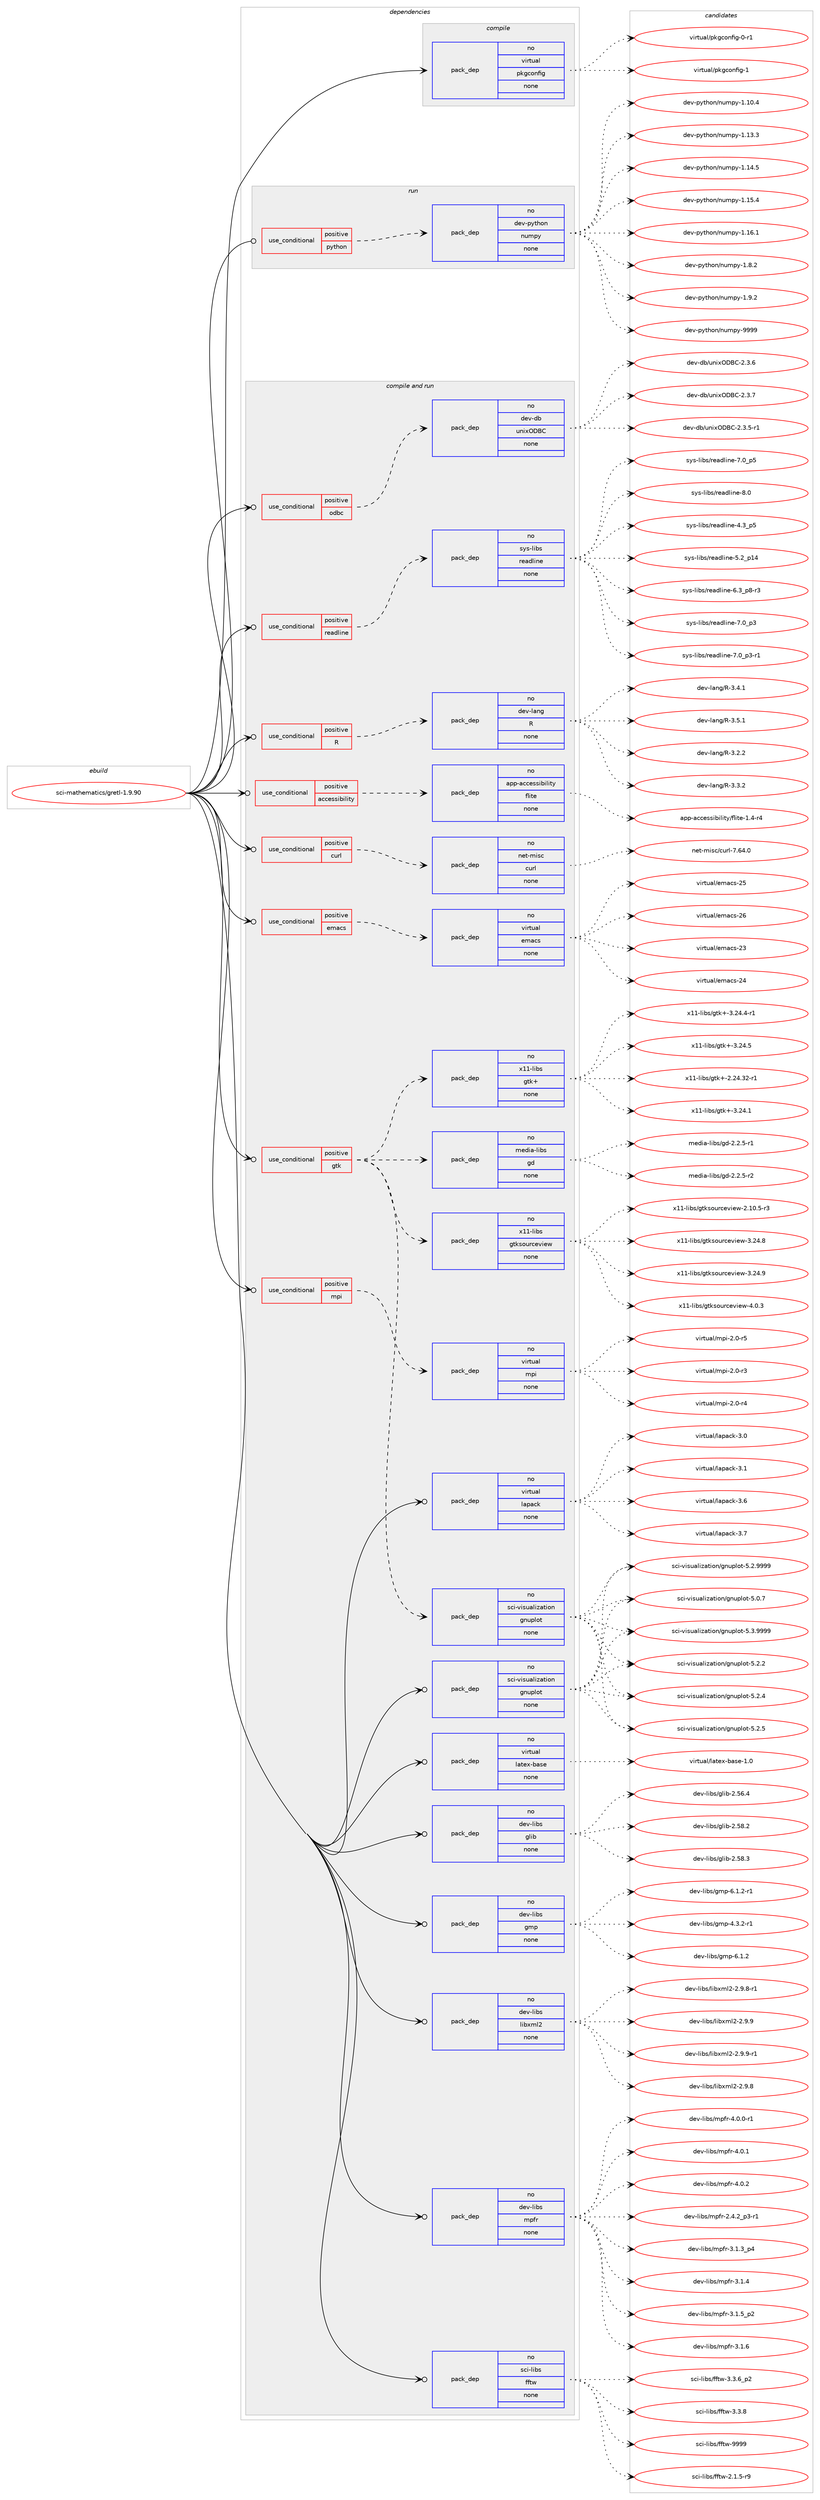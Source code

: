 digraph prolog {

# *************
# Graph options
# *************

newrank=true;
concentrate=true;
compound=true;
graph [rankdir=LR,fontname=Helvetica,fontsize=10,ranksep=1.5];#, ranksep=2.5, nodesep=0.2];
edge  [arrowhead=vee];
node  [fontname=Helvetica,fontsize=10];

# **********
# The ebuild
# **********

subgraph cluster_leftcol {
color=gray;
rank=same;
label=<<i>ebuild</i>>;
id [label="sci-mathematics/gretl-1.9.90", color=red, width=4, href="../sci-mathematics/gretl-1.9.90.svg"];
}

# ****************
# The dependencies
# ****************

subgraph cluster_midcol {
color=gray;
label=<<i>dependencies</i>>;
subgraph cluster_compile {
fillcolor="#eeeeee";
style=filled;
label=<<i>compile</i>>;
subgraph pack1215934 {
dependency1698308 [label=<<TABLE BORDER="0" CELLBORDER="1" CELLSPACING="0" CELLPADDING="4" WIDTH="220"><TR><TD ROWSPAN="6" CELLPADDING="30">pack_dep</TD></TR><TR><TD WIDTH="110">no</TD></TR><TR><TD>virtual</TD></TR><TR><TD>pkgconfig</TD></TR><TR><TD>none</TD></TR><TR><TD></TD></TR></TABLE>>, shape=none, color=blue];
}
id:e -> dependency1698308:w [weight=20,style="solid",arrowhead="vee"];
}
subgraph cluster_compileandrun {
fillcolor="#eeeeee";
style=filled;
label=<<i>compile and run</i>>;
subgraph cond454534 {
dependency1698309 [label=<<TABLE BORDER="0" CELLBORDER="1" CELLSPACING="0" CELLPADDING="4"><TR><TD ROWSPAN="3" CELLPADDING="10">use_conditional</TD></TR><TR><TD>positive</TD></TR><TR><TD>R</TD></TR></TABLE>>, shape=none, color=red];
subgraph pack1215935 {
dependency1698310 [label=<<TABLE BORDER="0" CELLBORDER="1" CELLSPACING="0" CELLPADDING="4" WIDTH="220"><TR><TD ROWSPAN="6" CELLPADDING="30">pack_dep</TD></TR><TR><TD WIDTH="110">no</TD></TR><TR><TD>dev-lang</TD></TR><TR><TD>R</TD></TR><TR><TD>none</TD></TR><TR><TD></TD></TR></TABLE>>, shape=none, color=blue];
}
dependency1698309:e -> dependency1698310:w [weight=20,style="dashed",arrowhead="vee"];
}
id:e -> dependency1698309:w [weight=20,style="solid",arrowhead="odotvee"];
subgraph cond454535 {
dependency1698311 [label=<<TABLE BORDER="0" CELLBORDER="1" CELLSPACING="0" CELLPADDING="4"><TR><TD ROWSPAN="3" CELLPADDING="10">use_conditional</TD></TR><TR><TD>positive</TD></TR><TR><TD>accessibility</TD></TR></TABLE>>, shape=none, color=red];
subgraph pack1215936 {
dependency1698312 [label=<<TABLE BORDER="0" CELLBORDER="1" CELLSPACING="0" CELLPADDING="4" WIDTH="220"><TR><TD ROWSPAN="6" CELLPADDING="30">pack_dep</TD></TR><TR><TD WIDTH="110">no</TD></TR><TR><TD>app-accessibility</TD></TR><TR><TD>flite</TD></TR><TR><TD>none</TD></TR><TR><TD></TD></TR></TABLE>>, shape=none, color=blue];
}
dependency1698311:e -> dependency1698312:w [weight=20,style="dashed",arrowhead="vee"];
}
id:e -> dependency1698311:w [weight=20,style="solid",arrowhead="odotvee"];
subgraph cond454536 {
dependency1698313 [label=<<TABLE BORDER="0" CELLBORDER="1" CELLSPACING="0" CELLPADDING="4"><TR><TD ROWSPAN="3" CELLPADDING="10">use_conditional</TD></TR><TR><TD>positive</TD></TR><TR><TD>curl</TD></TR></TABLE>>, shape=none, color=red];
subgraph pack1215937 {
dependency1698314 [label=<<TABLE BORDER="0" CELLBORDER="1" CELLSPACING="0" CELLPADDING="4" WIDTH="220"><TR><TD ROWSPAN="6" CELLPADDING="30">pack_dep</TD></TR><TR><TD WIDTH="110">no</TD></TR><TR><TD>net-misc</TD></TR><TR><TD>curl</TD></TR><TR><TD>none</TD></TR><TR><TD></TD></TR></TABLE>>, shape=none, color=blue];
}
dependency1698313:e -> dependency1698314:w [weight=20,style="dashed",arrowhead="vee"];
}
id:e -> dependency1698313:w [weight=20,style="solid",arrowhead="odotvee"];
subgraph cond454537 {
dependency1698315 [label=<<TABLE BORDER="0" CELLBORDER="1" CELLSPACING="0" CELLPADDING="4"><TR><TD ROWSPAN="3" CELLPADDING="10">use_conditional</TD></TR><TR><TD>positive</TD></TR><TR><TD>emacs</TD></TR></TABLE>>, shape=none, color=red];
subgraph pack1215938 {
dependency1698316 [label=<<TABLE BORDER="0" CELLBORDER="1" CELLSPACING="0" CELLPADDING="4" WIDTH="220"><TR><TD ROWSPAN="6" CELLPADDING="30">pack_dep</TD></TR><TR><TD WIDTH="110">no</TD></TR><TR><TD>virtual</TD></TR><TR><TD>emacs</TD></TR><TR><TD>none</TD></TR><TR><TD></TD></TR></TABLE>>, shape=none, color=blue];
}
dependency1698315:e -> dependency1698316:w [weight=20,style="dashed",arrowhead="vee"];
}
id:e -> dependency1698315:w [weight=20,style="solid",arrowhead="odotvee"];
subgraph cond454538 {
dependency1698317 [label=<<TABLE BORDER="0" CELLBORDER="1" CELLSPACING="0" CELLPADDING="4"><TR><TD ROWSPAN="3" CELLPADDING="10">use_conditional</TD></TR><TR><TD>positive</TD></TR><TR><TD>gtk</TD></TR></TABLE>>, shape=none, color=red];
subgraph pack1215939 {
dependency1698318 [label=<<TABLE BORDER="0" CELLBORDER="1" CELLSPACING="0" CELLPADDING="4" WIDTH="220"><TR><TD ROWSPAN="6" CELLPADDING="30">pack_dep</TD></TR><TR><TD WIDTH="110">no</TD></TR><TR><TD>media-libs</TD></TR><TR><TD>gd</TD></TR><TR><TD>none</TD></TR><TR><TD></TD></TR></TABLE>>, shape=none, color=blue];
}
dependency1698317:e -> dependency1698318:w [weight=20,style="dashed",arrowhead="vee"];
subgraph pack1215940 {
dependency1698319 [label=<<TABLE BORDER="0" CELLBORDER="1" CELLSPACING="0" CELLPADDING="4" WIDTH="220"><TR><TD ROWSPAN="6" CELLPADDING="30">pack_dep</TD></TR><TR><TD WIDTH="110">no</TD></TR><TR><TD>sci-visualization</TD></TR><TR><TD>gnuplot</TD></TR><TR><TD>none</TD></TR><TR><TD></TD></TR></TABLE>>, shape=none, color=blue];
}
dependency1698317:e -> dependency1698319:w [weight=20,style="dashed",arrowhead="vee"];
subgraph pack1215941 {
dependency1698320 [label=<<TABLE BORDER="0" CELLBORDER="1" CELLSPACING="0" CELLPADDING="4" WIDTH="220"><TR><TD ROWSPAN="6" CELLPADDING="30">pack_dep</TD></TR><TR><TD WIDTH="110">no</TD></TR><TR><TD>x11-libs</TD></TR><TR><TD>gtk+</TD></TR><TR><TD>none</TD></TR><TR><TD></TD></TR></TABLE>>, shape=none, color=blue];
}
dependency1698317:e -> dependency1698320:w [weight=20,style="dashed",arrowhead="vee"];
subgraph pack1215942 {
dependency1698321 [label=<<TABLE BORDER="0" CELLBORDER="1" CELLSPACING="0" CELLPADDING="4" WIDTH="220"><TR><TD ROWSPAN="6" CELLPADDING="30">pack_dep</TD></TR><TR><TD WIDTH="110">no</TD></TR><TR><TD>x11-libs</TD></TR><TR><TD>gtksourceview</TD></TR><TR><TD>none</TD></TR><TR><TD></TD></TR></TABLE>>, shape=none, color=blue];
}
dependency1698317:e -> dependency1698321:w [weight=20,style="dashed",arrowhead="vee"];
}
id:e -> dependency1698317:w [weight=20,style="solid",arrowhead="odotvee"];
subgraph cond454539 {
dependency1698322 [label=<<TABLE BORDER="0" CELLBORDER="1" CELLSPACING="0" CELLPADDING="4"><TR><TD ROWSPAN="3" CELLPADDING="10">use_conditional</TD></TR><TR><TD>positive</TD></TR><TR><TD>mpi</TD></TR></TABLE>>, shape=none, color=red];
subgraph pack1215943 {
dependency1698323 [label=<<TABLE BORDER="0" CELLBORDER="1" CELLSPACING="0" CELLPADDING="4" WIDTH="220"><TR><TD ROWSPAN="6" CELLPADDING="30">pack_dep</TD></TR><TR><TD WIDTH="110">no</TD></TR><TR><TD>virtual</TD></TR><TR><TD>mpi</TD></TR><TR><TD>none</TD></TR><TR><TD></TD></TR></TABLE>>, shape=none, color=blue];
}
dependency1698322:e -> dependency1698323:w [weight=20,style="dashed",arrowhead="vee"];
}
id:e -> dependency1698322:w [weight=20,style="solid",arrowhead="odotvee"];
subgraph cond454540 {
dependency1698324 [label=<<TABLE BORDER="0" CELLBORDER="1" CELLSPACING="0" CELLPADDING="4"><TR><TD ROWSPAN="3" CELLPADDING="10">use_conditional</TD></TR><TR><TD>positive</TD></TR><TR><TD>odbc</TD></TR></TABLE>>, shape=none, color=red];
subgraph pack1215944 {
dependency1698325 [label=<<TABLE BORDER="0" CELLBORDER="1" CELLSPACING="0" CELLPADDING="4" WIDTH="220"><TR><TD ROWSPAN="6" CELLPADDING="30">pack_dep</TD></TR><TR><TD WIDTH="110">no</TD></TR><TR><TD>dev-db</TD></TR><TR><TD>unixODBC</TD></TR><TR><TD>none</TD></TR><TR><TD></TD></TR></TABLE>>, shape=none, color=blue];
}
dependency1698324:e -> dependency1698325:w [weight=20,style="dashed",arrowhead="vee"];
}
id:e -> dependency1698324:w [weight=20,style="solid",arrowhead="odotvee"];
subgraph cond454541 {
dependency1698326 [label=<<TABLE BORDER="0" CELLBORDER="1" CELLSPACING="0" CELLPADDING="4"><TR><TD ROWSPAN="3" CELLPADDING="10">use_conditional</TD></TR><TR><TD>positive</TD></TR><TR><TD>readline</TD></TR></TABLE>>, shape=none, color=red];
subgraph pack1215945 {
dependency1698327 [label=<<TABLE BORDER="0" CELLBORDER="1" CELLSPACING="0" CELLPADDING="4" WIDTH="220"><TR><TD ROWSPAN="6" CELLPADDING="30">pack_dep</TD></TR><TR><TD WIDTH="110">no</TD></TR><TR><TD>sys-libs</TD></TR><TR><TD>readline</TD></TR><TR><TD>none</TD></TR><TR><TD></TD></TR></TABLE>>, shape=none, color=blue];
}
dependency1698326:e -> dependency1698327:w [weight=20,style="dashed",arrowhead="vee"];
}
id:e -> dependency1698326:w [weight=20,style="solid",arrowhead="odotvee"];
subgraph pack1215946 {
dependency1698328 [label=<<TABLE BORDER="0" CELLBORDER="1" CELLSPACING="0" CELLPADDING="4" WIDTH="220"><TR><TD ROWSPAN="6" CELLPADDING="30">pack_dep</TD></TR><TR><TD WIDTH="110">no</TD></TR><TR><TD>dev-libs</TD></TR><TR><TD>glib</TD></TR><TR><TD>none</TD></TR><TR><TD></TD></TR></TABLE>>, shape=none, color=blue];
}
id:e -> dependency1698328:w [weight=20,style="solid",arrowhead="odotvee"];
subgraph pack1215947 {
dependency1698329 [label=<<TABLE BORDER="0" CELLBORDER="1" CELLSPACING="0" CELLPADDING="4" WIDTH="220"><TR><TD ROWSPAN="6" CELLPADDING="30">pack_dep</TD></TR><TR><TD WIDTH="110">no</TD></TR><TR><TD>dev-libs</TD></TR><TR><TD>gmp</TD></TR><TR><TD>none</TD></TR><TR><TD></TD></TR></TABLE>>, shape=none, color=blue];
}
id:e -> dependency1698329:w [weight=20,style="solid",arrowhead="odotvee"];
subgraph pack1215948 {
dependency1698330 [label=<<TABLE BORDER="0" CELLBORDER="1" CELLSPACING="0" CELLPADDING="4" WIDTH="220"><TR><TD ROWSPAN="6" CELLPADDING="30">pack_dep</TD></TR><TR><TD WIDTH="110">no</TD></TR><TR><TD>dev-libs</TD></TR><TR><TD>libxml2</TD></TR><TR><TD>none</TD></TR><TR><TD></TD></TR></TABLE>>, shape=none, color=blue];
}
id:e -> dependency1698330:w [weight=20,style="solid",arrowhead="odotvee"];
subgraph pack1215949 {
dependency1698331 [label=<<TABLE BORDER="0" CELLBORDER="1" CELLSPACING="0" CELLPADDING="4" WIDTH="220"><TR><TD ROWSPAN="6" CELLPADDING="30">pack_dep</TD></TR><TR><TD WIDTH="110">no</TD></TR><TR><TD>dev-libs</TD></TR><TR><TD>mpfr</TD></TR><TR><TD>none</TD></TR><TR><TD></TD></TR></TABLE>>, shape=none, color=blue];
}
id:e -> dependency1698331:w [weight=20,style="solid",arrowhead="odotvee"];
subgraph pack1215950 {
dependency1698332 [label=<<TABLE BORDER="0" CELLBORDER="1" CELLSPACING="0" CELLPADDING="4" WIDTH="220"><TR><TD ROWSPAN="6" CELLPADDING="30">pack_dep</TD></TR><TR><TD WIDTH="110">no</TD></TR><TR><TD>sci-libs</TD></TR><TR><TD>fftw</TD></TR><TR><TD>none</TD></TR><TR><TD></TD></TR></TABLE>>, shape=none, color=blue];
}
id:e -> dependency1698332:w [weight=20,style="solid",arrowhead="odotvee"];
subgraph pack1215951 {
dependency1698333 [label=<<TABLE BORDER="0" CELLBORDER="1" CELLSPACING="0" CELLPADDING="4" WIDTH="220"><TR><TD ROWSPAN="6" CELLPADDING="30">pack_dep</TD></TR><TR><TD WIDTH="110">no</TD></TR><TR><TD>sci-visualization</TD></TR><TR><TD>gnuplot</TD></TR><TR><TD>none</TD></TR><TR><TD></TD></TR></TABLE>>, shape=none, color=blue];
}
id:e -> dependency1698333:w [weight=20,style="solid",arrowhead="odotvee"];
subgraph pack1215952 {
dependency1698334 [label=<<TABLE BORDER="0" CELLBORDER="1" CELLSPACING="0" CELLPADDING="4" WIDTH="220"><TR><TD ROWSPAN="6" CELLPADDING="30">pack_dep</TD></TR><TR><TD WIDTH="110">no</TD></TR><TR><TD>virtual</TD></TR><TR><TD>lapack</TD></TR><TR><TD>none</TD></TR><TR><TD></TD></TR></TABLE>>, shape=none, color=blue];
}
id:e -> dependency1698334:w [weight=20,style="solid",arrowhead="odotvee"];
subgraph pack1215953 {
dependency1698335 [label=<<TABLE BORDER="0" CELLBORDER="1" CELLSPACING="0" CELLPADDING="4" WIDTH="220"><TR><TD ROWSPAN="6" CELLPADDING="30">pack_dep</TD></TR><TR><TD WIDTH="110">no</TD></TR><TR><TD>virtual</TD></TR><TR><TD>latex-base</TD></TR><TR><TD>none</TD></TR><TR><TD></TD></TR></TABLE>>, shape=none, color=blue];
}
id:e -> dependency1698335:w [weight=20,style="solid",arrowhead="odotvee"];
}
subgraph cluster_run {
fillcolor="#eeeeee";
style=filled;
label=<<i>run</i>>;
subgraph cond454542 {
dependency1698336 [label=<<TABLE BORDER="0" CELLBORDER="1" CELLSPACING="0" CELLPADDING="4"><TR><TD ROWSPAN="3" CELLPADDING="10">use_conditional</TD></TR><TR><TD>positive</TD></TR><TR><TD>python</TD></TR></TABLE>>, shape=none, color=red];
subgraph pack1215954 {
dependency1698337 [label=<<TABLE BORDER="0" CELLBORDER="1" CELLSPACING="0" CELLPADDING="4" WIDTH="220"><TR><TD ROWSPAN="6" CELLPADDING="30">pack_dep</TD></TR><TR><TD WIDTH="110">no</TD></TR><TR><TD>dev-python</TD></TR><TR><TD>numpy</TD></TR><TR><TD>none</TD></TR><TR><TD></TD></TR></TABLE>>, shape=none, color=blue];
}
dependency1698336:e -> dependency1698337:w [weight=20,style="dashed",arrowhead="vee"];
}
id:e -> dependency1698336:w [weight=20,style="solid",arrowhead="odot"];
}
}

# **************
# The candidates
# **************

subgraph cluster_choices {
rank=same;
color=gray;
label=<<i>candidates</i>>;

subgraph choice1215934 {
color=black;
nodesep=1;
choice11810511411611797108471121071039911111010210510345484511449 [label="virtual/pkgconfig-0-r1", color=red, width=4,href="../virtual/pkgconfig-0-r1.svg"];
choice1181051141161179710847112107103991111101021051034549 [label="virtual/pkgconfig-1", color=red, width=4,href="../virtual/pkgconfig-1.svg"];
dependency1698308:e -> choice11810511411611797108471121071039911111010210510345484511449:w [style=dotted,weight="100"];
dependency1698308:e -> choice1181051141161179710847112107103991111101021051034549:w [style=dotted,weight="100"];
}
subgraph choice1215935 {
color=black;
nodesep=1;
choice10010111845108971101034782455146504650 [label="dev-lang/R-3.2.2", color=red, width=4,href="../dev-lang/R-3.2.2.svg"];
choice10010111845108971101034782455146514650 [label="dev-lang/R-3.3.2", color=red, width=4,href="../dev-lang/R-3.3.2.svg"];
choice10010111845108971101034782455146524649 [label="dev-lang/R-3.4.1", color=red, width=4,href="../dev-lang/R-3.4.1.svg"];
choice10010111845108971101034782455146534649 [label="dev-lang/R-3.5.1", color=red, width=4,href="../dev-lang/R-3.5.1.svg"];
dependency1698310:e -> choice10010111845108971101034782455146504650:w [style=dotted,weight="100"];
dependency1698310:e -> choice10010111845108971101034782455146514650:w [style=dotted,weight="100"];
dependency1698310:e -> choice10010111845108971101034782455146524649:w [style=dotted,weight="100"];
dependency1698310:e -> choice10010111845108971101034782455146534649:w [style=dotted,weight="100"];
}
subgraph choice1215936 {
color=black;
nodesep=1;
choice97112112459799991011151151059810510810511612147102108105116101454946524511452 [label="app-accessibility/flite-1.4-r4", color=red, width=4,href="../app-accessibility/flite-1.4-r4.svg"];
dependency1698312:e -> choice97112112459799991011151151059810510810511612147102108105116101454946524511452:w [style=dotted,weight="100"];
}
subgraph choice1215937 {
color=black;
nodesep=1;
choice1101011164510910511599479911711410845554654524648 [label="net-misc/curl-7.64.0", color=red, width=4,href="../net-misc/curl-7.64.0.svg"];
dependency1698314:e -> choice1101011164510910511599479911711410845554654524648:w [style=dotted,weight="100"];
}
subgraph choice1215938 {
color=black;
nodesep=1;
choice11810511411611797108471011099799115455051 [label="virtual/emacs-23", color=red, width=4,href="../virtual/emacs-23.svg"];
choice11810511411611797108471011099799115455052 [label="virtual/emacs-24", color=red, width=4,href="../virtual/emacs-24.svg"];
choice11810511411611797108471011099799115455053 [label="virtual/emacs-25", color=red, width=4,href="../virtual/emacs-25.svg"];
choice11810511411611797108471011099799115455054 [label="virtual/emacs-26", color=red, width=4,href="../virtual/emacs-26.svg"];
dependency1698316:e -> choice11810511411611797108471011099799115455051:w [style=dotted,weight="100"];
dependency1698316:e -> choice11810511411611797108471011099799115455052:w [style=dotted,weight="100"];
dependency1698316:e -> choice11810511411611797108471011099799115455053:w [style=dotted,weight="100"];
dependency1698316:e -> choice11810511411611797108471011099799115455054:w [style=dotted,weight="100"];
}
subgraph choice1215939 {
color=black;
nodesep=1;
choice109101100105974510810598115471031004550465046534511449 [label="media-libs/gd-2.2.5-r1", color=red, width=4,href="../media-libs/gd-2.2.5-r1.svg"];
choice109101100105974510810598115471031004550465046534511450 [label="media-libs/gd-2.2.5-r2", color=red, width=4,href="../media-libs/gd-2.2.5-r2.svg"];
dependency1698318:e -> choice109101100105974510810598115471031004550465046534511449:w [style=dotted,weight="100"];
dependency1698318:e -> choice109101100105974510810598115471031004550465046534511450:w [style=dotted,weight="100"];
}
subgraph choice1215940 {
color=black;
nodesep=1;
choice1159910545118105115117971081051229711610511111047103110117112108111116455346484655 [label="sci-visualization/gnuplot-5.0.7", color=red, width=4,href="../sci-visualization/gnuplot-5.0.7.svg"];
choice1159910545118105115117971081051229711610511111047103110117112108111116455346504650 [label="sci-visualization/gnuplot-5.2.2", color=red, width=4,href="../sci-visualization/gnuplot-5.2.2.svg"];
choice1159910545118105115117971081051229711610511111047103110117112108111116455346504652 [label="sci-visualization/gnuplot-5.2.4", color=red, width=4,href="../sci-visualization/gnuplot-5.2.4.svg"];
choice1159910545118105115117971081051229711610511111047103110117112108111116455346504653 [label="sci-visualization/gnuplot-5.2.5", color=red, width=4,href="../sci-visualization/gnuplot-5.2.5.svg"];
choice1159910545118105115117971081051229711610511111047103110117112108111116455346504657575757 [label="sci-visualization/gnuplot-5.2.9999", color=red, width=4,href="../sci-visualization/gnuplot-5.2.9999.svg"];
choice1159910545118105115117971081051229711610511111047103110117112108111116455346514657575757 [label="sci-visualization/gnuplot-5.3.9999", color=red, width=4,href="../sci-visualization/gnuplot-5.3.9999.svg"];
dependency1698319:e -> choice1159910545118105115117971081051229711610511111047103110117112108111116455346484655:w [style=dotted,weight="100"];
dependency1698319:e -> choice1159910545118105115117971081051229711610511111047103110117112108111116455346504650:w [style=dotted,weight="100"];
dependency1698319:e -> choice1159910545118105115117971081051229711610511111047103110117112108111116455346504652:w [style=dotted,weight="100"];
dependency1698319:e -> choice1159910545118105115117971081051229711610511111047103110117112108111116455346504653:w [style=dotted,weight="100"];
dependency1698319:e -> choice1159910545118105115117971081051229711610511111047103110117112108111116455346504657575757:w [style=dotted,weight="100"];
dependency1698319:e -> choice1159910545118105115117971081051229711610511111047103110117112108111116455346514657575757:w [style=dotted,weight="100"];
}
subgraph choice1215941 {
color=black;
nodesep=1;
choice12049494510810598115471031161074345504650524651504511449 [label="x11-libs/gtk+-2.24.32-r1", color=red, width=4,href="../x11-libs/gtk+-2.24.32-r1.svg"];
choice12049494510810598115471031161074345514650524649 [label="x11-libs/gtk+-3.24.1", color=red, width=4,href="../x11-libs/gtk+-3.24.1.svg"];
choice120494945108105981154710311610743455146505246524511449 [label="x11-libs/gtk+-3.24.4-r1", color=red, width=4,href="../x11-libs/gtk+-3.24.4-r1.svg"];
choice12049494510810598115471031161074345514650524653 [label="x11-libs/gtk+-3.24.5", color=red, width=4,href="../x11-libs/gtk+-3.24.5.svg"];
dependency1698320:e -> choice12049494510810598115471031161074345504650524651504511449:w [style=dotted,weight="100"];
dependency1698320:e -> choice12049494510810598115471031161074345514650524649:w [style=dotted,weight="100"];
dependency1698320:e -> choice120494945108105981154710311610743455146505246524511449:w [style=dotted,weight="100"];
dependency1698320:e -> choice12049494510810598115471031161074345514650524653:w [style=dotted,weight="100"];
}
subgraph choice1215942 {
color=black;
nodesep=1;
choice120494945108105981154710311610711511111711499101118105101119455046494846534511451 [label="x11-libs/gtksourceview-2.10.5-r3", color=red, width=4,href="../x11-libs/gtksourceview-2.10.5-r3.svg"];
choice12049494510810598115471031161071151111171149910111810510111945514650524656 [label="x11-libs/gtksourceview-3.24.8", color=red, width=4,href="../x11-libs/gtksourceview-3.24.8.svg"];
choice12049494510810598115471031161071151111171149910111810510111945514650524657 [label="x11-libs/gtksourceview-3.24.9", color=red, width=4,href="../x11-libs/gtksourceview-3.24.9.svg"];
choice120494945108105981154710311610711511111711499101118105101119455246484651 [label="x11-libs/gtksourceview-4.0.3", color=red, width=4,href="../x11-libs/gtksourceview-4.0.3.svg"];
dependency1698321:e -> choice120494945108105981154710311610711511111711499101118105101119455046494846534511451:w [style=dotted,weight="100"];
dependency1698321:e -> choice12049494510810598115471031161071151111171149910111810510111945514650524656:w [style=dotted,weight="100"];
dependency1698321:e -> choice12049494510810598115471031161071151111171149910111810510111945514650524657:w [style=dotted,weight="100"];
dependency1698321:e -> choice120494945108105981154710311610711511111711499101118105101119455246484651:w [style=dotted,weight="100"];
}
subgraph choice1215943 {
color=black;
nodesep=1;
choice1181051141161179710847109112105455046484511451 [label="virtual/mpi-2.0-r3", color=red, width=4,href="../virtual/mpi-2.0-r3.svg"];
choice1181051141161179710847109112105455046484511452 [label="virtual/mpi-2.0-r4", color=red, width=4,href="../virtual/mpi-2.0-r4.svg"];
choice1181051141161179710847109112105455046484511453 [label="virtual/mpi-2.0-r5", color=red, width=4,href="../virtual/mpi-2.0-r5.svg"];
dependency1698323:e -> choice1181051141161179710847109112105455046484511451:w [style=dotted,weight="100"];
dependency1698323:e -> choice1181051141161179710847109112105455046484511452:w [style=dotted,weight="100"];
dependency1698323:e -> choice1181051141161179710847109112105455046484511453:w [style=dotted,weight="100"];
}
subgraph choice1215944 {
color=black;
nodesep=1;
choice100101118451009847117110105120796866674550465146534511449 [label="dev-db/unixODBC-2.3.5-r1", color=red, width=4,href="../dev-db/unixODBC-2.3.5-r1.svg"];
choice10010111845100984711711010512079686667455046514654 [label="dev-db/unixODBC-2.3.6", color=red, width=4,href="../dev-db/unixODBC-2.3.6.svg"];
choice10010111845100984711711010512079686667455046514655 [label="dev-db/unixODBC-2.3.7", color=red, width=4,href="../dev-db/unixODBC-2.3.7.svg"];
dependency1698325:e -> choice100101118451009847117110105120796866674550465146534511449:w [style=dotted,weight="100"];
dependency1698325:e -> choice10010111845100984711711010512079686667455046514654:w [style=dotted,weight="100"];
dependency1698325:e -> choice10010111845100984711711010512079686667455046514655:w [style=dotted,weight="100"];
}
subgraph choice1215945 {
color=black;
nodesep=1;
choice11512111545108105981154711410197100108105110101455246519511253 [label="sys-libs/readline-4.3_p5", color=red, width=4,href="../sys-libs/readline-4.3_p5.svg"];
choice1151211154510810598115471141019710010810511010145534650951124952 [label="sys-libs/readline-5.2_p14", color=red, width=4,href="../sys-libs/readline-5.2_p14.svg"];
choice115121115451081059811547114101971001081051101014554465195112564511451 [label="sys-libs/readline-6.3_p8-r3", color=red, width=4,href="../sys-libs/readline-6.3_p8-r3.svg"];
choice11512111545108105981154711410197100108105110101455546489511251 [label="sys-libs/readline-7.0_p3", color=red, width=4,href="../sys-libs/readline-7.0_p3.svg"];
choice115121115451081059811547114101971001081051101014555464895112514511449 [label="sys-libs/readline-7.0_p3-r1", color=red, width=4,href="../sys-libs/readline-7.0_p3-r1.svg"];
choice11512111545108105981154711410197100108105110101455546489511253 [label="sys-libs/readline-7.0_p5", color=red, width=4,href="../sys-libs/readline-7.0_p5.svg"];
choice1151211154510810598115471141019710010810511010145564648 [label="sys-libs/readline-8.0", color=red, width=4,href="../sys-libs/readline-8.0.svg"];
dependency1698327:e -> choice11512111545108105981154711410197100108105110101455246519511253:w [style=dotted,weight="100"];
dependency1698327:e -> choice1151211154510810598115471141019710010810511010145534650951124952:w [style=dotted,weight="100"];
dependency1698327:e -> choice115121115451081059811547114101971001081051101014554465195112564511451:w [style=dotted,weight="100"];
dependency1698327:e -> choice11512111545108105981154711410197100108105110101455546489511251:w [style=dotted,weight="100"];
dependency1698327:e -> choice115121115451081059811547114101971001081051101014555464895112514511449:w [style=dotted,weight="100"];
dependency1698327:e -> choice11512111545108105981154711410197100108105110101455546489511253:w [style=dotted,weight="100"];
dependency1698327:e -> choice1151211154510810598115471141019710010810511010145564648:w [style=dotted,weight="100"];
}
subgraph choice1215946 {
color=black;
nodesep=1;
choice1001011184510810598115471031081059845504653544652 [label="dev-libs/glib-2.56.4", color=red, width=4,href="../dev-libs/glib-2.56.4.svg"];
choice1001011184510810598115471031081059845504653564650 [label="dev-libs/glib-2.58.2", color=red, width=4,href="../dev-libs/glib-2.58.2.svg"];
choice1001011184510810598115471031081059845504653564651 [label="dev-libs/glib-2.58.3", color=red, width=4,href="../dev-libs/glib-2.58.3.svg"];
dependency1698328:e -> choice1001011184510810598115471031081059845504653544652:w [style=dotted,weight="100"];
dependency1698328:e -> choice1001011184510810598115471031081059845504653564650:w [style=dotted,weight="100"];
dependency1698328:e -> choice1001011184510810598115471031081059845504653564651:w [style=dotted,weight="100"];
}
subgraph choice1215947 {
color=black;
nodesep=1;
choice1001011184510810598115471031091124552465146504511449 [label="dev-libs/gmp-4.3.2-r1", color=red, width=4,href="../dev-libs/gmp-4.3.2-r1.svg"];
choice100101118451081059811547103109112455446494650 [label="dev-libs/gmp-6.1.2", color=red, width=4,href="../dev-libs/gmp-6.1.2.svg"];
choice1001011184510810598115471031091124554464946504511449 [label="dev-libs/gmp-6.1.2-r1", color=red, width=4,href="../dev-libs/gmp-6.1.2-r1.svg"];
dependency1698329:e -> choice1001011184510810598115471031091124552465146504511449:w [style=dotted,weight="100"];
dependency1698329:e -> choice100101118451081059811547103109112455446494650:w [style=dotted,weight="100"];
dependency1698329:e -> choice1001011184510810598115471031091124554464946504511449:w [style=dotted,weight="100"];
}
subgraph choice1215948 {
color=black;
nodesep=1;
choice1001011184510810598115471081059812010910850455046574656 [label="dev-libs/libxml2-2.9.8", color=red, width=4,href="../dev-libs/libxml2-2.9.8.svg"];
choice10010111845108105981154710810598120109108504550465746564511449 [label="dev-libs/libxml2-2.9.8-r1", color=red, width=4,href="../dev-libs/libxml2-2.9.8-r1.svg"];
choice1001011184510810598115471081059812010910850455046574657 [label="dev-libs/libxml2-2.9.9", color=red, width=4,href="../dev-libs/libxml2-2.9.9.svg"];
choice10010111845108105981154710810598120109108504550465746574511449 [label="dev-libs/libxml2-2.9.9-r1", color=red, width=4,href="../dev-libs/libxml2-2.9.9-r1.svg"];
dependency1698330:e -> choice1001011184510810598115471081059812010910850455046574656:w [style=dotted,weight="100"];
dependency1698330:e -> choice10010111845108105981154710810598120109108504550465746564511449:w [style=dotted,weight="100"];
dependency1698330:e -> choice1001011184510810598115471081059812010910850455046574657:w [style=dotted,weight="100"];
dependency1698330:e -> choice10010111845108105981154710810598120109108504550465746574511449:w [style=dotted,weight="100"];
}
subgraph choice1215949 {
color=black;
nodesep=1;
choice10010111845108105981154710911210211445504652465095112514511449 [label="dev-libs/mpfr-2.4.2_p3-r1", color=red, width=4,href="../dev-libs/mpfr-2.4.2_p3-r1.svg"];
choice1001011184510810598115471091121021144551464946519511252 [label="dev-libs/mpfr-3.1.3_p4", color=red, width=4,href="../dev-libs/mpfr-3.1.3_p4.svg"];
choice100101118451081059811547109112102114455146494652 [label="dev-libs/mpfr-3.1.4", color=red, width=4,href="../dev-libs/mpfr-3.1.4.svg"];
choice1001011184510810598115471091121021144551464946539511250 [label="dev-libs/mpfr-3.1.5_p2", color=red, width=4,href="../dev-libs/mpfr-3.1.5_p2.svg"];
choice100101118451081059811547109112102114455146494654 [label="dev-libs/mpfr-3.1.6", color=red, width=4,href="../dev-libs/mpfr-3.1.6.svg"];
choice1001011184510810598115471091121021144552464846484511449 [label="dev-libs/mpfr-4.0.0-r1", color=red, width=4,href="../dev-libs/mpfr-4.0.0-r1.svg"];
choice100101118451081059811547109112102114455246484649 [label="dev-libs/mpfr-4.0.1", color=red, width=4,href="../dev-libs/mpfr-4.0.1.svg"];
choice100101118451081059811547109112102114455246484650 [label="dev-libs/mpfr-4.0.2", color=red, width=4,href="../dev-libs/mpfr-4.0.2.svg"];
dependency1698331:e -> choice10010111845108105981154710911210211445504652465095112514511449:w [style=dotted,weight="100"];
dependency1698331:e -> choice1001011184510810598115471091121021144551464946519511252:w [style=dotted,weight="100"];
dependency1698331:e -> choice100101118451081059811547109112102114455146494652:w [style=dotted,weight="100"];
dependency1698331:e -> choice1001011184510810598115471091121021144551464946539511250:w [style=dotted,weight="100"];
dependency1698331:e -> choice100101118451081059811547109112102114455146494654:w [style=dotted,weight="100"];
dependency1698331:e -> choice1001011184510810598115471091121021144552464846484511449:w [style=dotted,weight="100"];
dependency1698331:e -> choice100101118451081059811547109112102114455246484649:w [style=dotted,weight="100"];
dependency1698331:e -> choice100101118451081059811547109112102114455246484650:w [style=dotted,weight="100"];
}
subgraph choice1215950 {
color=black;
nodesep=1;
choice115991054510810598115471021021161194550464946534511457 [label="sci-libs/fftw-2.1.5-r9", color=red, width=4,href="../sci-libs/fftw-2.1.5-r9.svg"];
choice115991054510810598115471021021161194551465146549511250 [label="sci-libs/fftw-3.3.6_p2", color=red, width=4,href="../sci-libs/fftw-3.3.6_p2.svg"];
choice11599105451081059811547102102116119455146514656 [label="sci-libs/fftw-3.3.8", color=red, width=4,href="../sci-libs/fftw-3.3.8.svg"];
choice115991054510810598115471021021161194557575757 [label="sci-libs/fftw-9999", color=red, width=4,href="../sci-libs/fftw-9999.svg"];
dependency1698332:e -> choice115991054510810598115471021021161194550464946534511457:w [style=dotted,weight="100"];
dependency1698332:e -> choice115991054510810598115471021021161194551465146549511250:w [style=dotted,weight="100"];
dependency1698332:e -> choice11599105451081059811547102102116119455146514656:w [style=dotted,weight="100"];
dependency1698332:e -> choice115991054510810598115471021021161194557575757:w [style=dotted,weight="100"];
}
subgraph choice1215951 {
color=black;
nodesep=1;
choice1159910545118105115117971081051229711610511111047103110117112108111116455346484655 [label="sci-visualization/gnuplot-5.0.7", color=red, width=4,href="../sci-visualization/gnuplot-5.0.7.svg"];
choice1159910545118105115117971081051229711610511111047103110117112108111116455346504650 [label="sci-visualization/gnuplot-5.2.2", color=red, width=4,href="../sci-visualization/gnuplot-5.2.2.svg"];
choice1159910545118105115117971081051229711610511111047103110117112108111116455346504652 [label="sci-visualization/gnuplot-5.2.4", color=red, width=4,href="../sci-visualization/gnuplot-5.2.4.svg"];
choice1159910545118105115117971081051229711610511111047103110117112108111116455346504653 [label="sci-visualization/gnuplot-5.2.5", color=red, width=4,href="../sci-visualization/gnuplot-5.2.5.svg"];
choice1159910545118105115117971081051229711610511111047103110117112108111116455346504657575757 [label="sci-visualization/gnuplot-5.2.9999", color=red, width=4,href="../sci-visualization/gnuplot-5.2.9999.svg"];
choice1159910545118105115117971081051229711610511111047103110117112108111116455346514657575757 [label="sci-visualization/gnuplot-5.3.9999", color=red, width=4,href="../sci-visualization/gnuplot-5.3.9999.svg"];
dependency1698333:e -> choice1159910545118105115117971081051229711610511111047103110117112108111116455346484655:w [style=dotted,weight="100"];
dependency1698333:e -> choice1159910545118105115117971081051229711610511111047103110117112108111116455346504650:w [style=dotted,weight="100"];
dependency1698333:e -> choice1159910545118105115117971081051229711610511111047103110117112108111116455346504652:w [style=dotted,weight="100"];
dependency1698333:e -> choice1159910545118105115117971081051229711610511111047103110117112108111116455346504653:w [style=dotted,weight="100"];
dependency1698333:e -> choice1159910545118105115117971081051229711610511111047103110117112108111116455346504657575757:w [style=dotted,weight="100"];
dependency1698333:e -> choice1159910545118105115117971081051229711610511111047103110117112108111116455346514657575757:w [style=dotted,weight="100"];
}
subgraph choice1215952 {
color=black;
nodesep=1;
choice118105114116117971084710897112979910745514648 [label="virtual/lapack-3.0", color=red, width=4,href="../virtual/lapack-3.0.svg"];
choice118105114116117971084710897112979910745514649 [label="virtual/lapack-3.1", color=red, width=4,href="../virtual/lapack-3.1.svg"];
choice118105114116117971084710897112979910745514654 [label="virtual/lapack-3.6", color=red, width=4,href="../virtual/lapack-3.6.svg"];
choice118105114116117971084710897112979910745514655 [label="virtual/lapack-3.7", color=red, width=4,href="../virtual/lapack-3.7.svg"];
dependency1698334:e -> choice118105114116117971084710897112979910745514648:w [style=dotted,weight="100"];
dependency1698334:e -> choice118105114116117971084710897112979910745514649:w [style=dotted,weight="100"];
dependency1698334:e -> choice118105114116117971084710897112979910745514654:w [style=dotted,weight="100"];
dependency1698334:e -> choice118105114116117971084710897112979910745514655:w [style=dotted,weight="100"];
}
subgraph choice1215953 {
color=black;
nodesep=1;
choice11810511411611797108471089711610112045989711510145494648 [label="virtual/latex-base-1.0", color=red, width=4,href="../virtual/latex-base-1.0.svg"];
dependency1698335:e -> choice11810511411611797108471089711610112045989711510145494648:w [style=dotted,weight="100"];
}
subgraph choice1215954 {
color=black;
nodesep=1;
choice100101118451121211161041111104711011710911212145494649484652 [label="dev-python/numpy-1.10.4", color=red, width=4,href="../dev-python/numpy-1.10.4.svg"];
choice100101118451121211161041111104711011710911212145494649514651 [label="dev-python/numpy-1.13.3", color=red, width=4,href="../dev-python/numpy-1.13.3.svg"];
choice100101118451121211161041111104711011710911212145494649524653 [label="dev-python/numpy-1.14.5", color=red, width=4,href="../dev-python/numpy-1.14.5.svg"];
choice100101118451121211161041111104711011710911212145494649534652 [label="dev-python/numpy-1.15.4", color=red, width=4,href="../dev-python/numpy-1.15.4.svg"];
choice100101118451121211161041111104711011710911212145494649544649 [label="dev-python/numpy-1.16.1", color=red, width=4,href="../dev-python/numpy-1.16.1.svg"];
choice1001011184511212111610411111047110117109112121454946564650 [label="dev-python/numpy-1.8.2", color=red, width=4,href="../dev-python/numpy-1.8.2.svg"];
choice1001011184511212111610411111047110117109112121454946574650 [label="dev-python/numpy-1.9.2", color=red, width=4,href="../dev-python/numpy-1.9.2.svg"];
choice10010111845112121116104111110471101171091121214557575757 [label="dev-python/numpy-9999", color=red, width=4,href="../dev-python/numpy-9999.svg"];
dependency1698337:e -> choice100101118451121211161041111104711011710911212145494649484652:w [style=dotted,weight="100"];
dependency1698337:e -> choice100101118451121211161041111104711011710911212145494649514651:w [style=dotted,weight="100"];
dependency1698337:e -> choice100101118451121211161041111104711011710911212145494649524653:w [style=dotted,weight="100"];
dependency1698337:e -> choice100101118451121211161041111104711011710911212145494649534652:w [style=dotted,weight="100"];
dependency1698337:e -> choice100101118451121211161041111104711011710911212145494649544649:w [style=dotted,weight="100"];
dependency1698337:e -> choice1001011184511212111610411111047110117109112121454946564650:w [style=dotted,weight="100"];
dependency1698337:e -> choice1001011184511212111610411111047110117109112121454946574650:w [style=dotted,weight="100"];
dependency1698337:e -> choice10010111845112121116104111110471101171091121214557575757:w [style=dotted,weight="100"];
}
}

}
